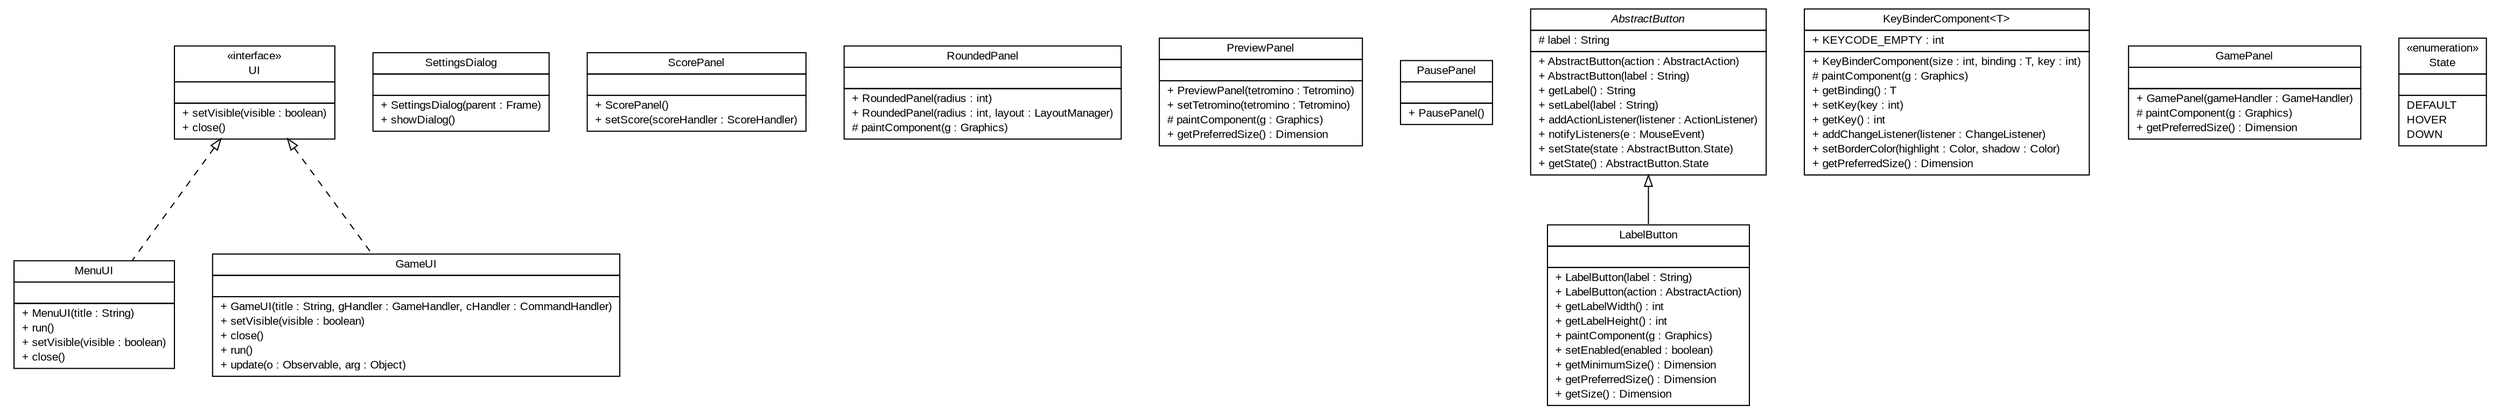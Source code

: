 #!/usr/local/bin/dot
#
# Class diagram 
# Generated by UMLGraph version R5_6 (http://www.umlgraph.org/)
#

digraph G {
	edge [fontname="arial",fontsize=10,labelfontname="arial",labelfontsize=10];
	node [fontname="arial",fontsize=10,shape=plaintext];
	nodesep=0.25;
	ranksep=0.5;
	// com.github.tilastokeskus.matertis.ui.UI
	c365 [label=<<table title="com.github.tilastokeskus.matertis.ui.UI" border="0" cellborder="1" cellspacing="0" cellpadding="2" port="p" href="./UI.html">
		<tr><td><table border="0" cellspacing="0" cellpadding="1">
<tr><td align="center" balign="center"> &#171;interface&#187; </td></tr>
<tr><td align="center" balign="center"> UI </td></tr>
		</table></td></tr>
		<tr><td><table border="0" cellspacing="0" cellpadding="1">
<tr><td align="left" balign="left">  </td></tr>
		</table></td></tr>
		<tr><td><table border="0" cellspacing="0" cellpadding="1">
<tr><td align="left" balign="left"> + setVisible(visible : boolean) </td></tr>
<tr><td align="left" balign="left"> + close() </td></tr>
		</table></td></tr>
		</table>>, URL="./UI.html", fontname="arial", fontcolor="black", fontsize=10.0];
	// com.github.tilastokeskus.matertis.ui.SettingsDialog
	c366 [label=<<table title="com.github.tilastokeskus.matertis.ui.SettingsDialog" border="0" cellborder="1" cellspacing="0" cellpadding="2" port="p" href="./SettingsDialog.html">
		<tr><td><table border="0" cellspacing="0" cellpadding="1">
<tr><td align="center" balign="center"> SettingsDialog </td></tr>
		</table></td></tr>
		<tr><td><table border="0" cellspacing="0" cellpadding="1">
<tr><td align="left" balign="left">  </td></tr>
		</table></td></tr>
		<tr><td><table border="0" cellspacing="0" cellpadding="1">
<tr><td align="left" balign="left"> + SettingsDialog(parent : Frame) </td></tr>
<tr><td align="left" balign="left"> + showDialog() </td></tr>
		</table></td></tr>
		</table>>, URL="./SettingsDialog.html", fontname="arial", fontcolor="black", fontsize=10.0];
	// com.github.tilastokeskus.matertis.ui.ScorePanel
	c367 [label=<<table title="com.github.tilastokeskus.matertis.ui.ScorePanel" border="0" cellborder="1" cellspacing="0" cellpadding="2" port="p" href="./ScorePanel.html">
		<tr><td><table border="0" cellspacing="0" cellpadding="1">
<tr><td align="center" balign="center"> ScorePanel </td></tr>
		</table></td></tr>
		<tr><td><table border="0" cellspacing="0" cellpadding="1">
<tr><td align="left" balign="left">  </td></tr>
		</table></td></tr>
		<tr><td><table border="0" cellspacing="0" cellpadding="1">
<tr><td align="left" balign="left"> + ScorePanel() </td></tr>
<tr><td align="left" balign="left"> + setScore(scoreHandler : ScoreHandler) </td></tr>
		</table></td></tr>
		</table>>, URL="./ScorePanel.html", fontname="arial", fontcolor="black", fontsize=10.0];
	// com.github.tilastokeskus.matertis.ui.RoundedPanel
	c368 [label=<<table title="com.github.tilastokeskus.matertis.ui.RoundedPanel" border="0" cellborder="1" cellspacing="0" cellpadding="2" port="p" href="./RoundedPanel.html">
		<tr><td><table border="0" cellspacing="0" cellpadding="1">
<tr><td align="center" balign="center"> RoundedPanel </td></tr>
		</table></td></tr>
		<tr><td><table border="0" cellspacing="0" cellpadding="1">
<tr><td align="left" balign="left">  </td></tr>
		</table></td></tr>
		<tr><td><table border="0" cellspacing="0" cellpadding="1">
<tr><td align="left" balign="left"> + RoundedPanel(radius : int) </td></tr>
<tr><td align="left" balign="left"> + RoundedPanel(radius : int, layout : LayoutManager) </td></tr>
<tr><td align="left" balign="left"> # paintComponent(g : Graphics) </td></tr>
		</table></td></tr>
		</table>>, URL="./RoundedPanel.html", fontname="arial", fontcolor="black", fontsize=10.0];
	// com.github.tilastokeskus.matertis.ui.PreviewPanel
	c369 [label=<<table title="com.github.tilastokeskus.matertis.ui.PreviewPanel" border="0" cellborder="1" cellspacing="0" cellpadding="2" port="p" href="./PreviewPanel.html">
		<tr><td><table border="0" cellspacing="0" cellpadding="1">
<tr><td align="center" balign="center"> PreviewPanel </td></tr>
		</table></td></tr>
		<tr><td><table border="0" cellspacing="0" cellpadding="1">
<tr><td align="left" balign="left">  </td></tr>
		</table></td></tr>
		<tr><td><table border="0" cellspacing="0" cellpadding="1">
<tr><td align="left" balign="left"> + PreviewPanel(tetromino : Tetromino) </td></tr>
<tr><td align="left" balign="left"> + setTetromino(tetromino : Tetromino) </td></tr>
<tr><td align="left" balign="left"> # paintComponent(g : Graphics) </td></tr>
<tr><td align="left" balign="left"> + getPreferredSize() : Dimension </td></tr>
		</table></td></tr>
		</table>>, URL="./PreviewPanel.html", fontname="arial", fontcolor="black", fontsize=10.0];
	// com.github.tilastokeskus.matertis.ui.PausePanel
	c370 [label=<<table title="com.github.tilastokeskus.matertis.ui.PausePanel" border="0" cellborder="1" cellspacing="0" cellpadding="2" port="p" href="./PausePanel.html">
		<tr><td><table border="0" cellspacing="0" cellpadding="1">
<tr><td align="center" balign="center"> PausePanel </td></tr>
		</table></td></tr>
		<tr><td><table border="0" cellspacing="0" cellpadding="1">
<tr><td align="left" balign="left">  </td></tr>
		</table></td></tr>
		<tr><td><table border="0" cellspacing="0" cellpadding="1">
<tr><td align="left" balign="left"> + PausePanel() </td></tr>
		</table></td></tr>
		</table>>, URL="./PausePanel.html", fontname="arial", fontcolor="black", fontsize=10.0];
	// com.github.tilastokeskus.matertis.ui.MenuUI
	c371 [label=<<table title="com.github.tilastokeskus.matertis.ui.MenuUI" border="0" cellborder="1" cellspacing="0" cellpadding="2" port="p" href="./MenuUI.html">
		<tr><td><table border="0" cellspacing="0" cellpadding="1">
<tr><td align="center" balign="center"> MenuUI </td></tr>
		</table></td></tr>
		<tr><td><table border="0" cellspacing="0" cellpadding="1">
<tr><td align="left" balign="left">  </td></tr>
		</table></td></tr>
		<tr><td><table border="0" cellspacing="0" cellpadding="1">
<tr><td align="left" balign="left"> + MenuUI(title : String) </td></tr>
<tr><td align="left" balign="left"> + run() </td></tr>
<tr><td align="left" balign="left"> + setVisible(visible : boolean) </td></tr>
<tr><td align="left" balign="left"> + close() </td></tr>
		</table></td></tr>
		</table>>, URL="./MenuUI.html", fontname="arial", fontcolor="black", fontsize=10.0];
	// com.github.tilastokeskus.matertis.ui.LabelButton
	c372 [label=<<table title="com.github.tilastokeskus.matertis.ui.LabelButton" border="0" cellborder="1" cellspacing="0" cellpadding="2" port="p" href="./LabelButton.html">
		<tr><td><table border="0" cellspacing="0" cellpadding="1">
<tr><td align="center" balign="center"> LabelButton </td></tr>
		</table></td></tr>
		<tr><td><table border="0" cellspacing="0" cellpadding="1">
<tr><td align="left" balign="left">  </td></tr>
		</table></td></tr>
		<tr><td><table border="0" cellspacing="0" cellpadding="1">
<tr><td align="left" balign="left"> + LabelButton(label : String) </td></tr>
<tr><td align="left" balign="left"> + LabelButton(action : AbstractAction) </td></tr>
<tr><td align="left" balign="left"> + getLabelWidth() : int </td></tr>
<tr><td align="left" balign="left"> + getLabelHeight() : int </td></tr>
<tr><td align="left" balign="left"> + paintComponent(g : Graphics) </td></tr>
<tr><td align="left" balign="left"> + setEnabled(enabled : boolean) </td></tr>
<tr><td align="left" balign="left"> + getMinimumSize() : Dimension </td></tr>
<tr><td align="left" balign="left"> + getPreferredSize() : Dimension </td></tr>
<tr><td align="left" balign="left"> + getSize() : Dimension </td></tr>
		</table></td></tr>
		</table>>, URL="./LabelButton.html", fontname="arial", fontcolor="black", fontsize=10.0];
	// com.github.tilastokeskus.matertis.ui.KeyBinderComponent<T>
	c373 [label=<<table title="com.github.tilastokeskus.matertis.ui.KeyBinderComponent" border="0" cellborder="1" cellspacing="0" cellpadding="2" port="p" href="./KeyBinderComponent.html">
		<tr><td><table border="0" cellspacing="0" cellpadding="1">
<tr><td align="center" balign="center"> KeyBinderComponent&lt;T&gt; </td></tr>
		</table></td></tr>
		<tr><td><table border="0" cellspacing="0" cellpadding="1">
<tr><td align="left" balign="left"> + KEYCODE_EMPTY : int </td></tr>
		</table></td></tr>
		<tr><td><table border="0" cellspacing="0" cellpadding="1">
<tr><td align="left" balign="left"> + KeyBinderComponent(size : int, binding : T, key : int) </td></tr>
<tr><td align="left" balign="left"> # paintComponent(g : Graphics) </td></tr>
<tr><td align="left" balign="left"> + getBinding() : T </td></tr>
<tr><td align="left" balign="left"> + setKey(key : int) </td></tr>
<tr><td align="left" balign="left"> + getKey() : int </td></tr>
<tr><td align="left" balign="left"> + addChangeListener(listener : ChangeListener) </td></tr>
<tr><td align="left" balign="left"> + setBorderColor(highlight : Color, shadow : Color) </td></tr>
<tr><td align="left" balign="left"> + getPreferredSize() : Dimension </td></tr>
		</table></td></tr>
		</table>>, URL="./KeyBinderComponent.html", fontname="arial", fontcolor="black", fontsize=10.0];
	// com.github.tilastokeskus.matertis.ui.GameUI
	c374 [label=<<table title="com.github.tilastokeskus.matertis.ui.GameUI" border="0" cellborder="1" cellspacing="0" cellpadding="2" port="p" href="./GameUI.html">
		<tr><td><table border="0" cellspacing="0" cellpadding="1">
<tr><td align="center" balign="center"> GameUI </td></tr>
		</table></td></tr>
		<tr><td><table border="0" cellspacing="0" cellpadding="1">
<tr><td align="left" balign="left">  </td></tr>
		</table></td></tr>
		<tr><td><table border="0" cellspacing="0" cellpadding="1">
<tr><td align="left" balign="left"> + GameUI(title : String, gHandler : GameHandler, cHandler : CommandHandler) </td></tr>
<tr><td align="left" balign="left"> + setVisible(visible : boolean) </td></tr>
<tr><td align="left" balign="left"> + close() </td></tr>
<tr><td align="left" balign="left"> + run() </td></tr>
<tr><td align="left" balign="left"> + update(o : Observable, arg : Object) </td></tr>
		</table></td></tr>
		</table>>, URL="./GameUI.html", fontname="arial", fontcolor="black", fontsize=10.0];
	// com.github.tilastokeskus.matertis.ui.GamePanel
	c375 [label=<<table title="com.github.tilastokeskus.matertis.ui.GamePanel" border="0" cellborder="1" cellspacing="0" cellpadding="2" port="p" href="./GamePanel.html">
		<tr><td><table border="0" cellspacing="0" cellpadding="1">
<tr><td align="center" balign="center"> GamePanel </td></tr>
		</table></td></tr>
		<tr><td><table border="0" cellspacing="0" cellpadding="1">
<tr><td align="left" balign="left">  </td></tr>
		</table></td></tr>
		<tr><td><table border="0" cellspacing="0" cellpadding="1">
<tr><td align="left" balign="left"> + GamePanel(gameHandler : GameHandler) </td></tr>
<tr><td align="left" balign="left"> # paintComponent(g : Graphics) </td></tr>
<tr><td align="left" balign="left"> + getPreferredSize() : Dimension </td></tr>
		</table></td></tr>
		</table>>, URL="./GamePanel.html", fontname="arial", fontcolor="black", fontsize=10.0];
	// com.github.tilastokeskus.matertis.ui.AbstractButton
	c376 [label=<<table title="com.github.tilastokeskus.matertis.ui.AbstractButton" border="0" cellborder="1" cellspacing="0" cellpadding="2" port="p" href="./AbstractButton.html">
		<tr><td><table border="0" cellspacing="0" cellpadding="1">
<tr><td align="center" balign="center"><font face="arial italic"> AbstractButton </font></td></tr>
		</table></td></tr>
		<tr><td><table border="0" cellspacing="0" cellpadding="1">
<tr><td align="left" balign="left"> # label : String </td></tr>
		</table></td></tr>
		<tr><td><table border="0" cellspacing="0" cellpadding="1">
<tr><td align="left" balign="left"> + AbstractButton(action : AbstractAction) </td></tr>
<tr><td align="left" balign="left"> + AbstractButton(label : String) </td></tr>
<tr><td align="left" balign="left"> + getLabel() : String </td></tr>
<tr><td align="left" balign="left"> + setLabel(label : String) </td></tr>
<tr><td align="left" balign="left"> + addActionListener(listener : ActionListener) </td></tr>
<tr><td align="left" balign="left"> + notifyListeners(e : MouseEvent) </td></tr>
<tr><td align="left" balign="left"> + setState(state : AbstractButton.State) </td></tr>
<tr><td align="left" balign="left"> + getState() : AbstractButton.State </td></tr>
		</table></td></tr>
		</table>>, URL="./AbstractButton.html", fontname="arial", fontcolor="black", fontsize=10.0];
	// com.github.tilastokeskus.matertis.ui.AbstractButton.State
	c377 [label=<<table title="com.github.tilastokeskus.matertis.ui.AbstractButton.State" border="0" cellborder="1" cellspacing="0" cellpadding="2" port="p" href="./AbstractButton.State.html">
		<tr><td><table border="0" cellspacing="0" cellpadding="1">
<tr><td align="center" balign="center"> &#171;enumeration&#187; </td></tr>
<tr><td align="center" balign="center"> State </td></tr>
		</table></td></tr>
		<tr><td><table border="0" cellspacing="0" cellpadding="1">
<tr><td align="left" balign="left">  </td></tr>
		</table></td></tr>
		<tr><td><table border="0" cellspacing="0" cellpadding="1">
<tr><td align="left" balign="left"> DEFAULT </td></tr>
<tr><td align="left" balign="left"> HOVER </td></tr>
<tr><td align="left" balign="left"> DOWN </td></tr>
		</table></td></tr>
		</table>>, URL="./AbstractButton.State.html", fontname="arial", fontcolor="black", fontsize=10.0];
	//com.github.tilastokeskus.matertis.ui.MenuUI implements com.github.tilastokeskus.matertis.ui.UI
	c365:p -> c371:p [dir=back,arrowtail=empty,style=dashed];
	//com.github.tilastokeskus.matertis.ui.LabelButton extends com.github.tilastokeskus.matertis.ui.AbstractButton
	c376:p -> c372:p [dir=back,arrowtail=empty];
	//com.github.tilastokeskus.matertis.ui.GameUI implements com.github.tilastokeskus.matertis.ui.UI
	c365:p -> c374:p [dir=back,arrowtail=empty,style=dashed];
}


